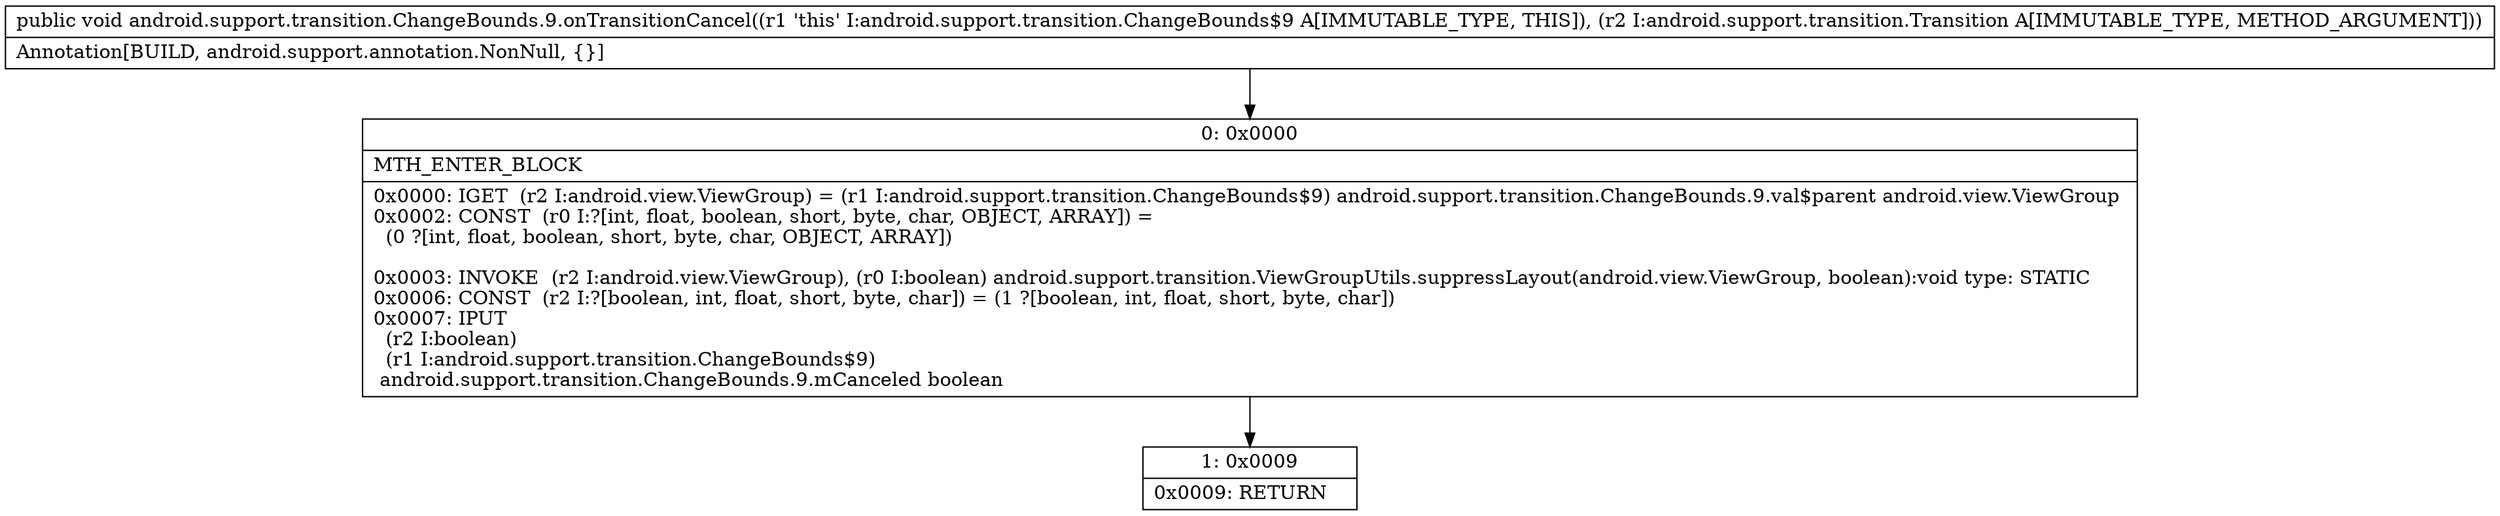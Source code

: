 digraph "CFG forandroid.support.transition.ChangeBounds.9.onTransitionCancel(Landroid\/support\/transition\/Transition;)V" {
Node_0 [shape=record,label="{0\:\ 0x0000|MTH_ENTER_BLOCK\l|0x0000: IGET  (r2 I:android.view.ViewGroup) = (r1 I:android.support.transition.ChangeBounds$9) android.support.transition.ChangeBounds.9.val$parent android.view.ViewGroup \l0x0002: CONST  (r0 I:?[int, float, boolean, short, byte, char, OBJECT, ARRAY]) = \l  (0 ?[int, float, boolean, short, byte, char, OBJECT, ARRAY])\l \l0x0003: INVOKE  (r2 I:android.view.ViewGroup), (r0 I:boolean) android.support.transition.ViewGroupUtils.suppressLayout(android.view.ViewGroup, boolean):void type: STATIC \l0x0006: CONST  (r2 I:?[boolean, int, float, short, byte, char]) = (1 ?[boolean, int, float, short, byte, char]) \l0x0007: IPUT  \l  (r2 I:boolean)\l  (r1 I:android.support.transition.ChangeBounds$9)\l android.support.transition.ChangeBounds.9.mCanceled boolean \l}"];
Node_1 [shape=record,label="{1\:\ 0x0009|0x0009: RETURN   \l}"];
MethodNode[shape=record,label="{public void android.support.transition.ChangeBounds.9.onTransitionCancel((r1 'this' I:android.support.transition.ChangeBounds$9 A[IMMUTABLE_TYPE, THIS]), (r2 I:android.support.transition.Transition A[IMMUTABLE_TYPE, METHOD_ARGUMENT]))  | Annotation[BUILD, android.support.annotation.NonNull, \{\}]\l}"];
MethodNode -> Node_0;
Node_0 -> Node_1;
}

